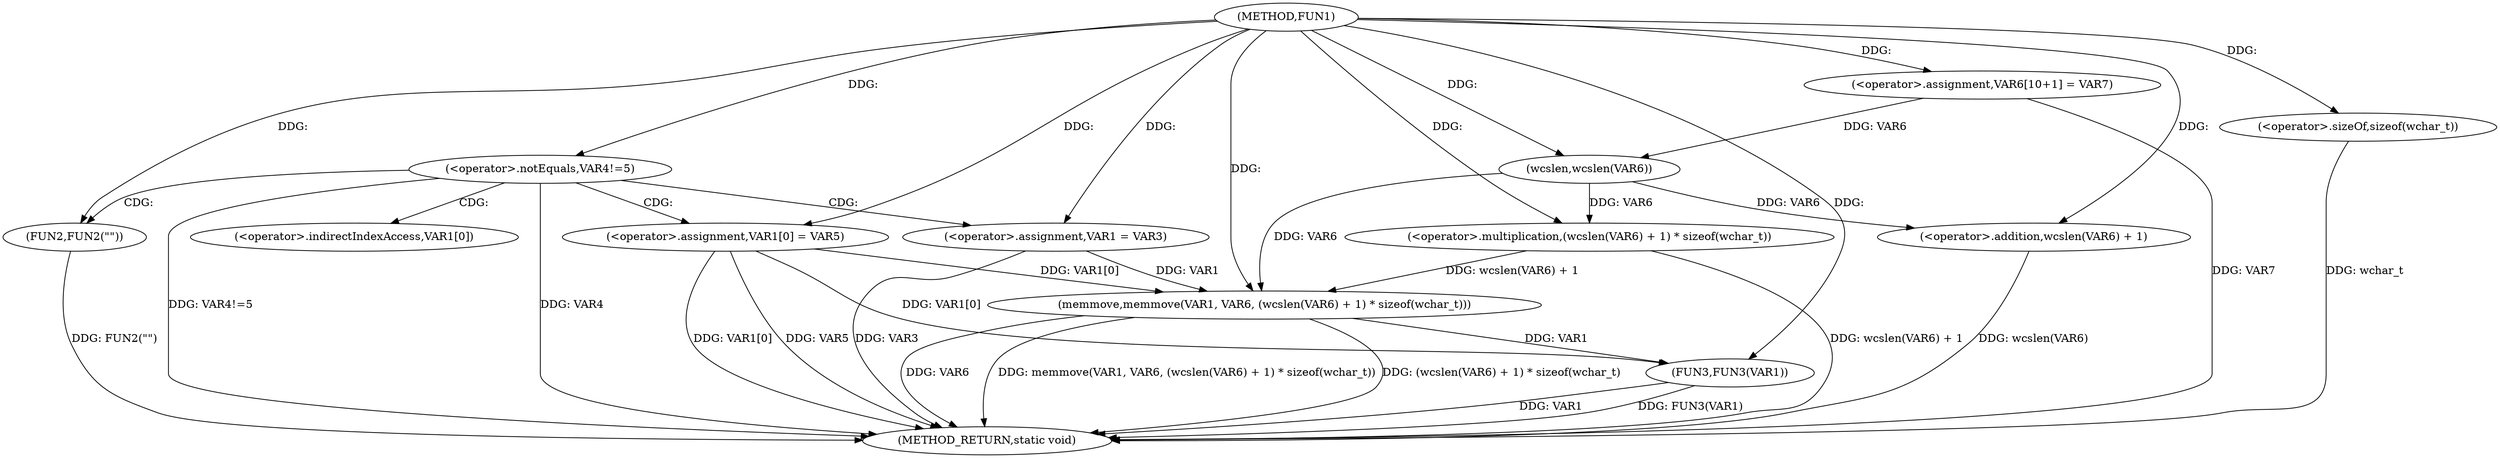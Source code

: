 digraph FUN1 {  
"1000100" [label = "(METHOD,FUN1)" ]
"1000139" [label = "(METHOD_RETURN,static void)" ]
"1000106" [label = "(<operator>.notEquals,VAR4!=5)" ]
"1000110" [label = "(FUN2,FUN2(\"\"))" ]
"1000114" [label = "(<operator>.assignment,VAR1 = VAR3)" ]
"1000117" [label = "(<operator>.assignment,VAR1[0] = VAR5)" ]
"1000124" [label = "(<operator>.assignment,VAR6[10+1] = VAR7)" ]
"1000127" [label = "(memmove,memmove(VAR1, VAR6, (wcslen(VAR6) + 1) * sizeof(wchar_t)))" ]
"1000130" [label = "(<operator>.multiplication,(wcslen(VAR6) + 1) * sizeof(wchar_t))" ]
"1000131" [label = "(<operator>.addition,wcslen(VAR6) + 1)" ]
"1000132" [label = "(wcslen,wcslen(VAR6))" ]
"1000135" [label = "(<operator>.sizeOf,sizeof(wchar_t))" ]
"1000137" [label = "(FUN3,FUN3(VAR1))" ]
"1000118" [label = "(<operator>.indirectIndexAccess,VAR1[0])" ]
  "1000106" -> "1000139"  [ label = "DDG: VAR4"] 
  "1000131" -> "1000139"  [ label = "DDG: wcslen(VAR6)"] 
  "1000127" -> "1000139"  [ label = "DDG: VAR6"] 
  "1000117" -> "1000139"  [ label = "DDG: VAR5"] 
  "1000127" -> "1000139"  [ label = "DDG: memmove(VAR1, VAR6, (wcslen(VAR6) + 1) * sizeof(wchar_t))"] 
  "1000117" -> "1000139"  [ label = "DDG: VAR1[0]"] 
  "1000135" -> "1000139"  [ label = "DDG: wchar_t"] 
  "1000137" -> "1000139"  [ label = "DDG: VAR1"] 
  "1000114" -> "1000139"  [ label = "DDG: VAR3"] 
  "1000127" -> "1000139"  [ label = "DDG: (wcslen(VAR6) + 1) * sizeof(wchar_t)"] 
  "1000124" -> "1000139"  [ label = "DDG: VAR7"] 
  "1000110" -> "1000139"  [ label = "DDG: FUN2(\"\")"] 
  "1000137" -> "1000139"  [ label = "DDG: FUN3(VAR1)"] 
  "1000106" -> "1000139"  [ label = "DDG: VAR4!=5"] 
  "1000130" -> "1000139"  [ label = "DDG: wcslen(VAR6) + 1"] 
  "1000100" -> "1000106"  [ label = "DDG: "] 
  "1000100" -> "1000110"  [ label = "DDG: "] 
  "1000100" -> "1000114"  [ label = "DDG: "] 
  "1000100" -> "1000117"  [ label = "DDG: "] 
  "1000100" -> "1000124"  [ label = "DDG: "] 
  "1000114" -> "1000127"  [ label = "DDG: VAR1"] 
  "1000117" -> "1000127"  [ label = "DDG: VAR1[0]"] 
  "1000100" -> "1000127"  [ label = "DDG: "] 
  "1000132" -> "1000127"  [ label = "DDG: VAR6"] 
  "1000130" -> "1000127"  [ label = "DDG: wcslen(VAR6) + 1"] 
  "1000132" -> "1000130"  [ label = "DDG: VAR6"] 
  "1000100" -> "1000130"  [ label = "DDG: "] 
  "1000132" -> "1000131"  [ label = "DDG: VAR6"] 
  "1000124" -> "1000132"  [ label = "DDG: VAR6"] 
  "1000100" -> "1000132"  [ label = "DDG: "] 
  "1000100" -> "1000131"  [ label = "DDG: "] 
  "1000100" -> "1000135"  [ label = "DDG: "] 
  "1000117" -> "1000137"  [ label = "DDG: VAR1[0]"] 
  "1000127" -> "1000137"  [ label = "DDG: VAR1"] 
  "1000100" -> "1000137"  [ label = "DDG: "] 
  "1000106" -> "1000110"  [ label = "CDG: "] 
  "1000106" -> "1000117"  [ label = "CDG: "] 
  "1000106" -> "1000118"  [ label = "CDG: "] 
  "1000106" -> "1000114"  [ label = "CDG: "] 
}
